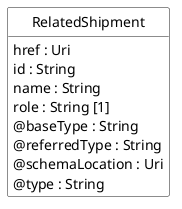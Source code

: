 @startuml
hide circle
hide methods
hide stereotype
show <<Enumeration>> stereotype
skinparam class {
   BackgroundColor<<Enumeration>> #E6F5F7
   BackgroundColor<<Ref>> #FFFFE0
   BackgroundColor<<Pivot>> #FFFFFFF
   BackgroundColor<<SimpleType>> #E2F0DA
   BackgroundColor #FCF2E3
}

class RelatedShipment <<Pivot>> {
    href : Uri
    id : String
    name : String
    role : String [1]
    @baseType : String
    @referredType : String
    @schemaLocation : Uri
    @type : String
}


@enduml